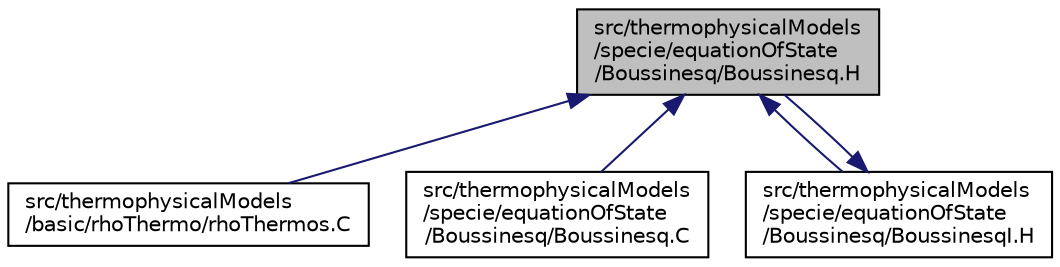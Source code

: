 digraph "src/thermophysicalModels/specie/equationOfState/Boussinesq/Boussinesq.H"
{
  bgcolor="transparent";
  edge [fontname="Helvetica",fontsize="10",labelfontname="Helvetica",labelfontsize="10"];
  node [fontname="Helvetica",fontsize="10",shape=record];
  Node1 [label="src/thermophysicalModels\l/specie/equationOfState\l/Boussinesq/Boussinesq.H",height=0.2,width=0.4,color="black", fillcolor="grey75", style="filled", fontcolor="black"];
  Node1 -> Node2 [dir="back",color="midnightblue",fontsize="10",style="solid",fontname="Helvetica"];
  Node2 [label="src/thermophysicalModels\l/basic/rhoThermo/rhoThermos.C",height=0.2,width=0.4,color="black",URL="$a10154.html"];
  Node1 -> Node3 [dir="back",color="midnightblue",fontsize="10",style="solid",fontname="Helvetica"];
  Node3 [label="src/thermophysicalModels\l/specie/equationOfState\l/Boussinesq/Boussinesq.C",height=0.2,width=0.4,color="black",URL="$a10470.html"];
  Node1 -> Node4 [dir="back",color="midnightblue",fontsize="10",style="solid",fontname="Helvetica"];
  Node4 [label="src/thermophysicalModels\l/specie/equationOfState\l/Boussinesq/BoussinesqI.H",height=0.2,width=0.4,color="black",URL="$a10472.html"];
  Node4 -> Node1 [dir="back",color="midnightblue",fontsize="10",style="solid",fontname="Helvetica"];
}
